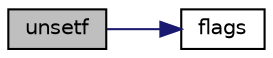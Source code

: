 digraph "unsetf"
{
  bgcolor="transparent";
  edge [fontname="Helvetica",fontsize="10",labelfontname="Helvetica",labelfontsize="10"];
  node [fontname="Helvetica",fontsize="10",shape=record];
  rankdir="LR";
  Node1 [label="unsetf",height=0.2,width=0.4,color="black", fillcolor="grey75", style="filled", fontcolor="black"];
  Node1 -> Node2 [color="midnightblue",fontsize="10",style="solid",fontname="Helvetica"];
  Node2 [label="flags",height=0.2,width=0.4,color="black",URL="$a01185.html#a562639ba75bd41a6723874519f64ea1a",tooltip="Return flags of stream. "];
}
